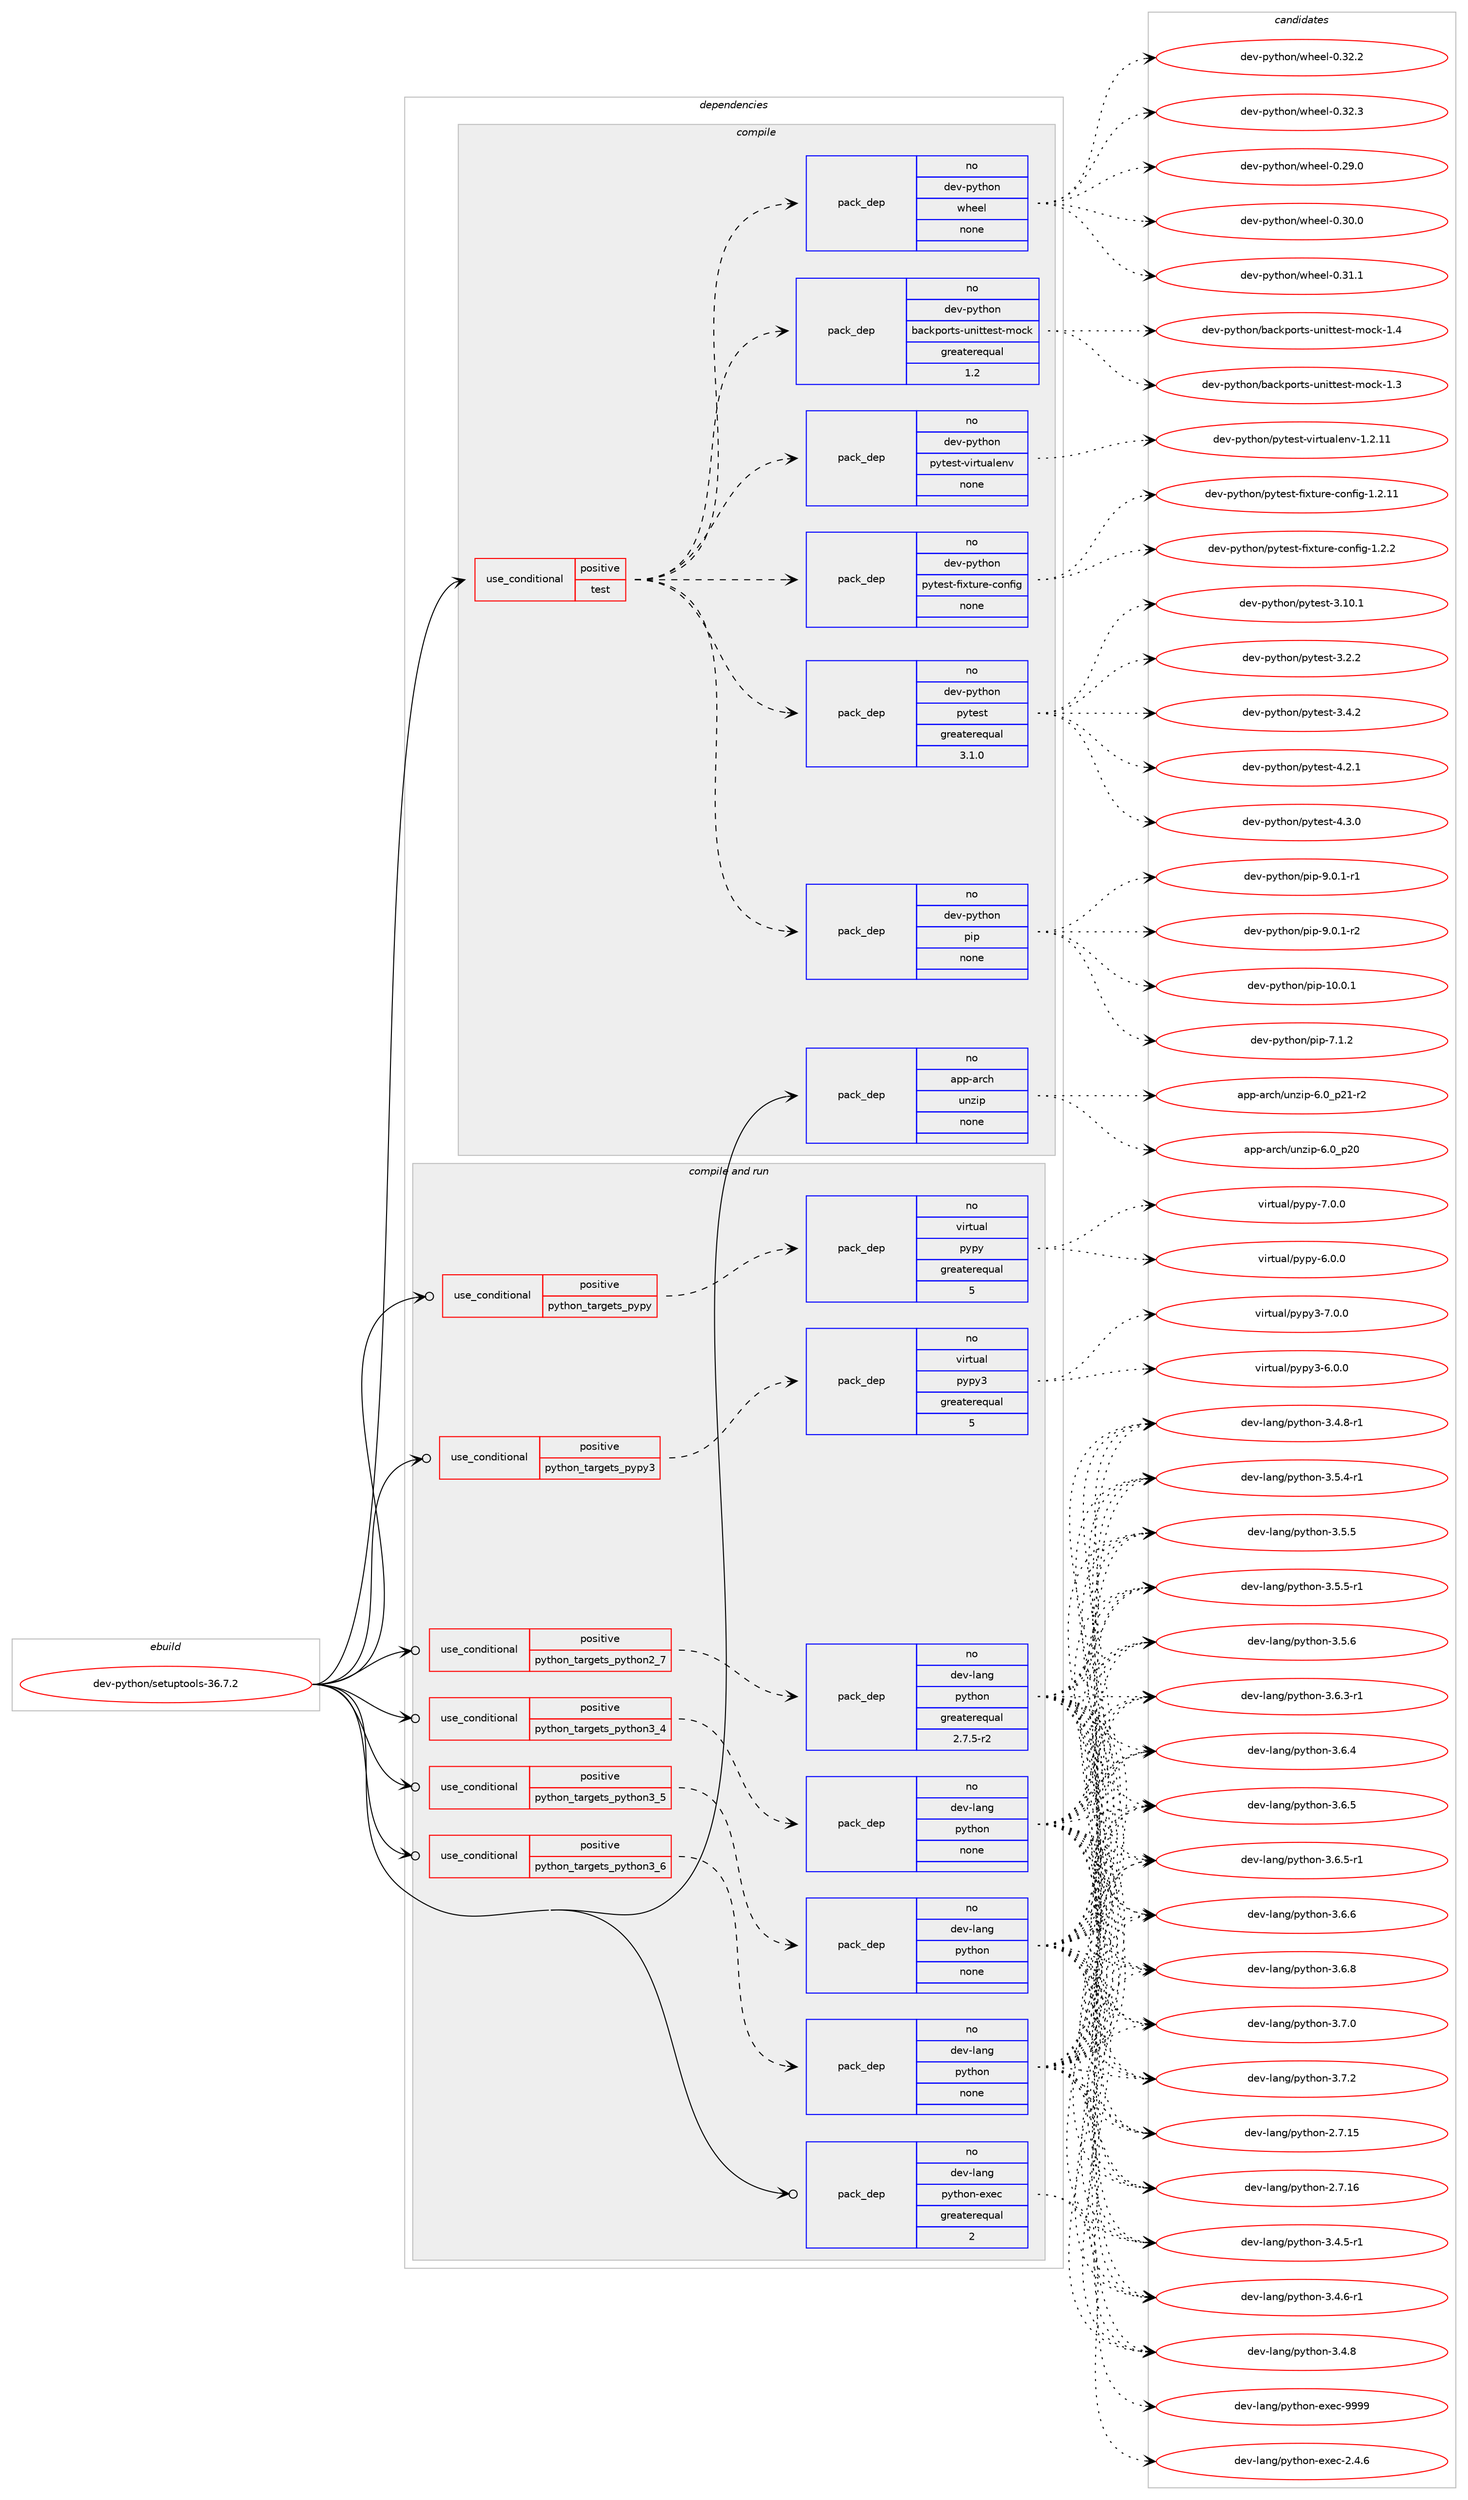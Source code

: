 digraph prolog {

# *************
# Graph options
# *************

newrank=true;
concentrate=true;
compound=true;
graph [rankdir=LR,fontname=Helvetica,fontsize=10,ranksep=1.5];#, ranksep=2.5, nodesep=0.2];
edge  [arrowhead=vee];
node  [fontname=Helvetica,fontsize=10];

# **********
# The ebuild
# **********

subgraph cluster_leftcol {
color=gray;
rank=same;
label=<<i>ebuild</i>>;
id [label="dev-python/setuptools-36.7.2", color=red, width=4, href="../dev-python/setuptools-36.7.2.svg"];
}

# ****************
# The dependencies
# ****************

subgraph cluster_midcol {
color=gray;
label=<<i>dependencies</i>>;
subgraph cluster_compile {
fillcolor="#eeeeee";
style=filled;
label=<<i>compile</i>>;
subgraph cond384427 {
dependency1440724 [label=<<TABLE BORDER="0" CELLBORDER="1" CELLSPACING="0" CELLPADDING="4"><TR><TD ROWSPAN="3" CELLPADDING="10">use_conditional</TD></TR><TR><TD>positive</TD></TR><TR><TD>test</TD></TR></TABLE>>, shape=none, color=red];
subgraph pack1032935 {
dependency1440725 [label=<<TABLE BORDER="0" CELLBORDER="1" CELLSPACING="0" CELLPADDING="4" WIDTH="220"><TR><TD ROWSPAN="6" CELLPADDING="30">pack_dep</TD></TR><TR><TD WIDTH="110">no</TD></TR><TR><TD>dev-python</TD></TR><TR><TD>pip</TD></TR><TR><TD>none</TD></TR><TR><TD></TD></TR></TABLE>>, shape=none, color=blue];
}
dependency1440724:e -> dependency1440725:w [weight=20,style="dashed",arrowhead="vee"];
subgraph pack1032936 {
dependency1440726 [label=<<TABLE BORDER="0" CELLBORDER="1" CELLSPACING="0" CELLPADDING="4" WIDTH="220"><TR><TD ROWSPAN="6" CELLPADDING="30">pack_dep</TD></TR><TR><TD WIDTH="110">no</TD></TR><TR><TD>dev-python</TD></TR><TR><TD>pytest</TD></TR><TR><TD>greaterequal</TD></TR><TR><TD>3.1.0</TD></TR></TABLE>>, shape=none, color=blue];
}
dependency1440724:e -> dependency1440726:w [weight=20,style="dashed",arrowhead="vee"];
subgraph pack1032937 {
dependency1440727 [label=<<TABLE BORDER="0" CELLBORDER="1" CELLSPACING="0" CELLPADDING="4" WIDTH="220"><TR><TD ROWSPAN="6" CELLPADDING="30">pack_dep</TD></TR><TR><TD WIDTH="110">no</TD></TR><TR><TD>dev-python</TD></TR><TR><TD>pytest-fixture-config</TD></TR><TR><TD>none</TD></TR><TR><TD></TD></TR></TABLE>>, shape=none, color=blue];
}
dependency1440724:e -> dependency1440727:w [weight=20,style="dashed",arrowhead="vee"];
subgraph pack1032938 {
dependency1440728 [label=<<TABLE BORDER="0" CELLBORDER="1" CELLSPACING="0" CELLPADDING="4" WIDTH="220"><TR><TD ROWSPAN="6" CELLPADDING="30">pack_dep</TD></TR><TR><TD WIDTH="110">no</TD></TR><TR><TD>dev-python</TD></TR><TR><TD>pytest-virtualenv</TD></TR><TR><TD>none</TD></TR><TR><TD></TD></TR></TABLE>>, shape=none, color=blue];
}
dependency1440724:e -> dependency1440728:w [weight=20,style="dashed",arrowhead="vee"];
subgraph pack1032939 {
dependency1440729 [label=<<TABLE BORDER="0" CELLBORDER="1" CELLSPACING="0" CELLPADDING="4" WIDTH="220"><TR><TD ROWSPAN="6" CELLPADDING="30">pack_dep</TD></TR><TR><TD WIDTH="110">no</TD></TR><TR><TD>dev-python</TD></TR><TR><TD>backports-unittest-mock</TD></TR><TR><TD>greaterequal</TD></TR><TR><TD>1.2</TD></TR></TABLE>>, shape=none, color=blue];
}
dependency1440724:e -> dependency1440729:w [weight=20,style="dashed",arrowhead="vee"];
subgraph pack1032940 {
dependency1440730 [label=<<TABLE BORDER="0" CELLBORDER="1" CELLSPACING="0" CELLPADDING="4" WIDTH="220"><TR><TD ROWSPAN="6" CELLPADDING="30">pack_dep</TD></TR><TR><TD WIDTH="110">no</TD></TR><TR><TD>dev-python</TD></TR><TR><TD>wheel</TD></TR><TR><TD>none</TD></TR><TR><TD></TD></TR></TABLE>>, shape=none, color=blue];
}
dependency1440724:e -> dependency1440730:w [weight=20,style="dashed",arrowhead="vee"];
}
id:e -> dependency1440724:w [weight=20,style="solid",arrowhead="vee"];
subgraph pack1032941 {
dependency1440731 [label=<<TABLE BORDER="0" CELLBORDER="1" CELLSPACING="0" CELLPADDING="4" WIDTH="220"><TR><TD ROWSPAN="6" CELLPADDING="30">pack_dep</TD></TR><TR><TD WIDTH="110">no</TD></TR><TR><TD>app-arch</TD></TR><TR><TD>unzip</TD></TR><TR><TD>none</TD></TR><TR><TD></TD></TR></TABLE>>, shape=none, color=blue];
}
id:e -> dependency1440731:w [weight=20,style="solid",arrowhead="vee"];
}
subgraph cluster_compileandrun {
fillcolor="#eeeeee";
style=filled;
label=<<i>compile and run</i>>;
subgraph cond384428 {
dependency1440732 [label=<<TABLE BORDER="0" CELLBORDER="1" CELLSPACING="0" CELLPADDING="4"><TR><TD ROWSPAN="3" CELLPADDING="10">use_conditional</TD></TR><TR><TD>positive</TD></TR><TR><TD>python_targets_pypy</TD></TR></TABLE>>, shape=none, color=red];
subgraph pack1032942 {
dependency1440733 [label=<<TABLE BORDER="0" CELLBORDER="1" CELLSPACING="0" CELLPADDING="4" WIDTH="220"><TR><TD ROWSPAN="6" CELLPADDING="30">pack_dep</TD></TR><TR><TD WIDTH="110">no</TD></TR><TR><TD>virtual</TD></TR><TR><TD>pypy</TD></TR><TR><TD>greaterequal</TD></TR><TR><TD>5</TD></TR></TABLE>>, shape=none, color=blue];
}
dependency1440732:e -> dependency1440733:w [weight=20,style="dashed",arrowhead="vee"];
}
id:e -> dependency1440732:w [weight=20,style="solid",arrowhead="odotvee"];
subgraph cond384429 {
dependency1440734 [label=<<TABLE BORDER="0" CELLBORDER="1" CELLSPACING="0" CELLPADDING="4"><TR><TD ROWSPAN="3" CELLPADDING="10">use_conditional</TD></TR><TR><TD>positive</TD></TR><TR><TD>python_targets_pypy3</TD></TR></TABLE>>, shape=none, color=red];
subgraph pack1032943 {
dependency1440735 [label=<<TABLE BORDER="0" CELLBORDER="1" CELLSPACING="0" CELLPADDING="4" WIDTH="220"><TR><TD ROWSPAN="6" CELLPADDING="30">pack_dep</TD></TR><TR><TD WIDTH="110">no</TD></TR><TR><TD>virtual</TD></TR><TR><TD>pypy3</TD></TR><TR><TD>greaterequal</TD></TR><TR><TD>5</TD></TR></TABLE>>, shape=none, color=blue];
}
dependency1440734:e -> dependency1440735:w [weight=20,style="dashed",arrowhead="vee"];
}
id:e -> dependency1440734:w [weight=20,style="solid",arrowhead="odotvee"];
subgraph cond384430 {
dependency1440736 [label=<<TABLE BORDER="0" CELLBORDER="1" CELLSPACING="0" CELLPADDING="4"><TR><TD ROWSPAN="3" CELLPADDING="10">use_conditional</TD></TR><TR><TD>positive</TD></TR><TR><TD>python_targets_python2_7</TD></TR></TABLE>>, shape=none, color=red];
subgraph pack1032944 {
dependency1440737 [label=<<TABLE BORDER="0" CELLBORDER="1" CELLSPACING="0" CELLPADDING="4" WIDTH="220"><TR><TD ROWSPAN="6" CELLPADDING="30">pack_dep</TD></TR><TR><TD WIDTH="110">no</TD></TR><TR><TD>dev-lang</TD></TR><TR><TD>python</TD></TR><TR><TD>greaterequal</TD></TR><TR><TD>2.7.5-r2</TD></TR></TABLE>>, shape=none, color=blue];
}
dependency1440736:e -> dependency1440737:w [weight=20,style="dashed",arrowhead="vee"];
}
id:e -> dependency1440736:w [weight=20,style="solid",arrowhead="odotvee"];
subgraph cond384431 {
dependency1440738 [label=<<TABLE BORDER="0" CELLBORDER="1" CELLSPACING="0" CELLPADDING="4"><TR><TD ROWSPAN="3" CELLPADDING="10">use_conditional</TD></TR><TR><TD>positive</TD></TR><TR><TD>python_targets_python3_4</TD></TR></TABLE>>, shape=none, color=red];
subgraph pack1032945 {
dependency1440739 [label=<<TABLE BORDER="0" CELLBORDER="1" CELLSPACING="0" CELLPADDING="4" WIDTH="220"><TR><TD ROWSPAN="6" CELLPADDING="30">pack_dep</TD></TR><TR><TD WIDTH="110">no</TD></TR><TR><TD>dev-lang</TD></TR><TR><TD>python</TD></TR><TR><TD>none</TD></TR><TR><TD></TD></TR></TABLE>>, shape=none, color=blue];
}
dependency1440738:e -> dependency1440739:w [weight=20,style="dashed",arrowhead="vee"];
}
id:e -> dependency1440738:w [weight=20,style="solid",arrowhead="odotvee"];
subgraph cond384432 {
dependency1440740 [label=<<TABLE BORDER="0" CELLBORDER="1" CELLSPACING="0" CELLPADDING="4"><TR><TD ROWSPAN="3" CELLPADDING="10">use_conditional</TD></TR><TR><TD>positive</TD></TR><TR><TD>python_targets_python3_5</TD></TR></TABLE>>, shape=none, color=red];
subgraph pack1032946 {
dependency1440741 [label=<<TABLE BORDER="0" CELLBORDER="1" CELLSPACING="0" CELLPADDING="4" WIDTH="220"><TR><TD ROWSPAN="6" CELLPADDING="30">pack_dep</TD></TR><TR><TD WIDTH="110">no</TD></TR><TR><TD>dev-lang</TD></TR><TR><TD>python</TD></TR><TR><TD>none</TD></TR><TR><TD></TD></TR></TABLE>>, shape=none, color=blue];
}
dependency1440740:e -> dependency1440741:w [weight=20,style="dashed",arrowhead="vee"];
}
id:e -> dependency1440740:w [weight=20,style="solid",arrowhead="odotvee"];
subgraph cond384433 {
dependency1440742 [label=<<TABLE BORDER="0" CELLBORDER="1" CELLSPACING="0" CELLPADDING="4"><TR><TD ROWSPAN="3" CELLPADDING="10">use_conditional</TD></TR><TR><TD>positive</TD></TR><TR><TD>python_targets_python3_6</TD></TR></TABLE>>, shape=none, color=red];
subgraph pack1032947 {
dependency1440743 [label=<<TABLE BORDER="0" CELLBORDER="1" CELLSPACING="0" CELLPADDING="4" WIDTH="220"><TR><TD ROWSPAN="6" CELLPADDING="30">pack_dep</TD></TR><TR><TD WIDTH="110">no</TD></TR><TR><TD>dev-lang</TD></TR><TR><TD>python</TD></TR><TR><TD>none</TD></TR><TR><TD></TD></TR></TABLE>>, shape=none, color=blue];
}
dependency1440742:e -> dependency1440743:w [weight=20,style="dashed",arrowhead="vee"];
}
id:e -> dependency1440742:w [weight=20,style="solid",arrowhead="odotvee"];
subgraph pack1032948 {
dependency1440744 [label=<<TABLE BORDER="0" CELLBORDER="1" CELLSPACING="0" CELLPADDING="4" WIDTH="220"><TR><TD ROWSPAN="6" CELLPADDING="30">pack_dep</TD></TR><TR><TD WIDTH="110">no</TD></TR><TR><TD>dev-lang</TD></TR><TR><TD>python-exec</TD></TR><TR><TD>greaterequal</TD></TR><TR><TD>2</TD></TR></TABLE>>, shape=none, color=blue];
}
id:e -> dependency1440744:w [weight=20,style="solid",arrowhead="odotvee"];
}
subgraph cluster_run {
fillcolor="#eeeeee";
style=filled;
label=<<i>run</i>>;
}
}

# **************
# The candidates
# **************

subgraph cluster_choices {
rank=same;
color=gray;
label=<<i>candidates</i>>;

subgraph choice1032935 {
color=black;
nodesep=1;
choice100101118451121211161041111104711210511245494846484649 [label="dev-python/pip-10.0.1", color=red, width=4,href="../dev-python/pip-10.0.1.svg"];
choice1001011184511212111610411111047112105112455546494650 [label="dev-python/pip-7.1.2", color=red, width=4,href="../dev-python/pip-7.1.2.svg"];
choice10010111845112121116104111110471121051124557464846494511449 [label="dev-python/pip-9.0.1-r1", color=red, width=4,href="../dev-python/pip-9.0.1-r1.svg"];
choice10010111845112121116104111110471121051124557464846494511450 [label="dev-python/pip-9.0.1-r2", color=red, width=4,href="../dev-python/pip-9.0.1-r2.svg"];
dependency1440725:e -> choice100101118451121211161041111104711210511245494846484649:w [style=dotted,weight="100"];
dependency1440725:e -> choice1001011184511212111610411111047112105112455546494650:w [style=dotted,weight="100"];
dependency1440725:e -> choice10010111845112121116104111110471121051124557464846494511449:w [style=dotted,weight="100"];
dependency1440725:e -> choice10010111845112121116104111110471121051124557464846494511450:w [style=dotted,weight="100"];
}
subgraph choice1032936 {
color=black;
nodesep=1;
choice100101118451121211161041111104711212111610111511645514649484649 [label="dev-python/pytest-3.10.1", color=red, width=4,href="../dev-python/pytest-3.10.1.svg"];
choice1001011184511212111610411111047112121116101115116455146504650 [label="dev-python/pytest-3.2.2", color=red, width=4,href="../dev-python/pytest-3.2.2.svg"];
choice1001011184511212111610411111047112121116101115116455146524650 [label="dev-python/pytest-3.4.2", color=red, width=4,href="../dev-python/pytest-3.4.2.svg"];
choice1001011184511212111610411111047112121116101115116455246504649 [label="dev-python/pytest-4.2.1", color=red, width=4,href="../dev-python/pytest-4.2.1.svg"];
choice1001011184511212111610411111047112121116101115116455246514648 [label="dev-python/pytest-4.3.0", color=red, width=4,href="../dev-python/pytest-4.3.0.svg"];
dependency1440726:e -> choice100101118451121211161041111104711212111610111511645514649484649:w [style=dotted,weight="100"];
dependency1440726:e -> choice1001011184511212111610411111047112121116101115116455146504650:w [style=dotted,weight="100"];
dependency1440726:e -> choice1001011184511212111610411111047112121116101115116455146524650:w [style=dotted,weight="100"];
dependency1440726:e -> choice1001011184511212111610411111047112121116101115116455246504649:w [style=dotted,weight="100"];
dependency1440726:e -> choice1001011184511212111610411111047112121116101115116455246514648:w [style=dotted,weight="100"];
}
subgraph choice1032937 {
color=black;
nodesep=1;
choice100101118451121211161041111104711212111610111511645102105120116117114101459911111010210510345494650464949 [label="dev-python/pytest-fixture-config-1.2.11", color=red, width=4,href="../dev-python/pytest-fixture-config-1.2.11.svg"];
choice1001011184511212111610411111047112121116101115116451021051201161171141014599111110102105103454946504650 [label="dev-python/pytest-fixture-config-1.2.2", color=red, width=4,href="../dev-python/pytest-fixture-config-1.2.2.svg"];
dependency1440727:e -> choice100101118451121211161041111104711212111610111511645102105120116117114101459911111010210510345494650464949:w [style=dotted,weight="100"];
dependency1440727:e -> choice1001011184511212111610411111047112121116101115116451021051201161171141014599111110102105103454946504650:w [style=dotted,weight="100"];
}
subgraph choice1032938 {
color=black;
nodesep=1;
choice1001011184511212111610411111047112121116101115116451181051141161179710810111011845494650464949 [label="dev-python/pytest-virtualenv-1.2.11", color=red, width=4,href="../dev-python/pytest-virtualenv-1.2.11.svg"];
dependency1440728:e -> choice1001011184511212111610411111047112121116101115116451181051141161179710810111011845494650464949:w [style=dotted,weight="100"];
}
subgraph choice1032939 {
color=black;
nodesep=1;
choice100101118451121211161041111104798979910711211111411611545117110105116116101115116451091119910745494651 [label="dev-python/backports-unittest-mock-1.3", color=red, width=4,href="../dev-python/backports-unittest-mock-1.3.svg"];
choice100101118451121211161041111104798979910711211111411611545117110105116116101115116451091119910745494652 [label="dev-python/backports-unittest-mock-1.4", color=red, width=4,href="../dev-python/backports-unittest-mock-1.4.svg"];
dependency1440729:e -> choice100101118451121211161041111104798979910711211111411611545117110105116116101115116451091119910745494651:w [style=dotted,weight="100"];
dependency1440729:e -> choice100101118451121211161041111104798979910711211111411611545117110105116116101115116451091119910745494652:w [style=dotted,weight="100"];
}
subgraph choice1032940 {
color=black;
nodesep=1;
choice100101118451121211161041111104711910410110110845484650574648 [label="dev-python/wheel-0.29.0", color=red, width=4,href="../dev-python/wheel-0.29.0.svg"];
choice100101118451121211161041111104711910410110110845484651484648 [label="dev-python/wheel-0.30.0", color=red, width=4,href="../dev-python/wheel-0.30.0.svg"];
choice100101118451121211161041111104711910410110110845484651494649 [label="dev-python/wheel-0.31.1", color=red, width=4,href="../dev-python/wheel-0.31.1.svg"];
choice100101118451121211161041111104711910410110110845484651504650 [label="dev-python/wheel-0.32.2", color=red, width=4,href="../dev-python/wheel-0.32.2.svg"];
choice100101118451121211161041111104711910410110110845484651504651 [label="dev-python/wheel-0.32.3", color=red, width=4,href="../dev-python/wheel-0.32.3.svg"];
dependency1440730:e -> choice100101118451121211161041111104711910410110110845484650574648:w [style=dotted,weight="100"];
dependency1440730:e -> choice100101118451121211161041111104711910410110110845484651484648:w [style=dotted,weight="100"];
dependency1440730:e -> choice100101118451121211161041111104711910410110110845484651494649:w [style=dotted,weight="100"];
dependency1440730:e -> choice100101118451121211161041111104711910410110110845484651504650:w [style=dotted,weight="100"];
dependency1440730:e -> choice100101118451121211161041111104711910410110110845484651504651:w [style=dotted,weight="100"];
}
subgraph choice1032941 {
color=black;
nodesep=1;
choice971121124597114991044711711012210511245544648951125048 [label="app-arch/unzip-6.0_p20", color=red, width=4,href="../app-arch/unzip-6.0_p20.svg"];
choice9711211245971149910447117110122105112455446489511250494511450 [label="app-arch/unzip-6.0_p21-r2", color=red, width=4,href="../app-arch/unzip-6.0_p21-r2.svg"];
dependency1440731:e -> choice971121124597114991044711711012210511245544648951125048:w [style=dotted,weight="100"];
dependency1440731:e -> choice9711211245971149910447117110122105112455446489511250494511450:w [style=dotted,weight="100"];
}
subgraph choice1032942 {
color=black;
nodesep=1;
choice1181051141161179710847112121112121455446484648 [label="virtual/pypy-6.0.0", color=red, width=4,href="../virtual/pypy-6.0.0.svg"];
choice1181051141161179710847112121112121455546484648 [label="virtual/pypy-7.0.0", color=red, width=4,href="../virtual/pypy-7.0.0.svg"];
dependency1440733:e -> choice1181051141161179710847112121112121455446484648:w [style=dotted,weight="100"];
dependency1440733:e -> choice1181051141161179710847112121112121455546484648:w [style=dotted,weight="100"];
}
subgraph choice1032943 {
color=black;
nodesep=1;
choice118105114116117971084711212111212151455446484648 [label="virtual/pypy3-6.0.0", color=red, width=4,href="../virtual/pypy3-6.0.0.svg"];
choice118105114116117971084711212111212151455546484648 [label="virtual/pypy3-7.0.0", color=red, width=4,href="../virtual/pypy3-7.0.0.svg"];
dependency1440735:e -> choice118105114116117971084711212111212151455446484648:w [style=dotted,weight="100"];
dependency1440735:e -> choice118105114116117971084711212111212151455546484648:w [style=dotted,weight="100"];
}
subgraph choice1032944 {
color=black;
nodesep=1;
choice10010111845108971101034711212111610411111045504655464953 [label="dev-lang/python-2.7.15", color=red, width=4,href="../dev-lang/python-2.7.15.svg"];
choice10010111845108971101034711212111610411111045504655464954 [label="dev-lang/python-2.7.16", color=red, width=4,href="../dev-lang/python-2.7.16.svg"];
choice1001011184510897110103471121211161041111104551465246534511449 [label="dev-lang/python-3.4.5-r1", color=red, width=4,href="../dev-lang/python-3.4.5-r1.svg"];
choice1001011184510897110103471121211161041111104551465246544511449 [label="dev-lang/python-3.4.6-r1", color=red, width=4,href="../dev-lang/python-3.4.6-r1.svg"];
choice100101118451089711010347112121116104111110455146524656 [label="dev-lang/python-3.4.8", color=red, width=4,href="../dev-lang/python-3.4.8.svg"];
choice1001011184510897110103471121211161041111104551465246564511449 [label="dev-lang/python-3.4.8-r1", color=red, width=4,href="../dev-lang/python-3.4.8-r1.svg"];
choice1001011184510897110103471121211161041111104551465346524511449 [label="dev-lang/python-3.5.4-r1", color=red, width=4,href="../dev-lang/python-3.5.4-r1.svg"];
choice100101118451089711010347112121116104111110455146534653 [label="dev-lang/python-3.5.5", color=red, width=4,href="../dev-lang/python-3.5.5.svg"];
choice1001011184510897110103471121211161041111104551465346534511449 [label="dev-lang/python-3.5.5-r1", color=red, width=4,href="../dev-lang/python-3.5.5-r1.svg"];
choice100101118451089711010347112121116104111110455146534654 [label="dev-lang/python-3.5.6", color=red, width=4,href="../dev-lang/python-3.5.6.svg"];
choice1001011184510897110103471121211161041111104551465446514511449 [label="dev-lang/python-3.6.3-r1", color=red, width=4,href="../dev-lang/python-3.6.3-r1.svg"];
choice100101118451089711010347112121116104111110455146544652 [label="dev-lang/python-3.6.4", color=red, width=4,href="../dev-lang/python-3.6.4.svg"];
choice100101118451089711010347112121116104111110455146544653 [label="dev-lang/python-3.6.5", color=red, width=4,href="../dev-lang/python-3.6.5.svg"];
choice1001011184510897110103471121211161041111104551465446534511449 [label="dev-lang/python-3.6.5-r1", color=red, width=4,href="../dev-lang/python-3.6.5-r1.svg"];
choice100101118451089711010347112121116104111110455146544654 [label="dev-lang/python-3.6.6", color=red, width=4,href="../dev-lang/python-3.6.6.svg"];
choice100101118451089711010347112121116104111110455146544656 [label="dev-lang/python-3.6.8", color=red, width=4,href="../dev-lang/python-3.6.8.svg"];
choice100101118451089711010347112121116104111110455146554648 [label="dev-lang/python-3.7.0", color=red, width=4,href="../dev-lang/python-3.7.0.svg"];
choice100101118451089711010347112121116104111110455146554650 [label="dev-lang/python-3.7.2", color=red, width=4,href="../dev-lang/python-3.7.2.svg"];
dependency1440737:e -> choice10010111845108971101034711212111610411111045504655464953:w [style=dotted,weight="100"];
dependency1440737:e -> choice10010111845108971101034711212111610411111045504655464954:w [style=dotted,weight="100"];
dependency1440737:e -> choice1001011184510897110103471121211161041111104551465246534511449:w [style=dotted,weight="100"];
dependency1440737:e -> choice1001011184510897110103471121211161041111104551465246544511449:w [style=dotted,weight="100"];
dependency1440737:e -> choice100101118451089711010347112121116104111110455146524656:w [style=dotted,weight="100"];
dependency1440737:e -> choice1001011184510897110103471121211161041111104551465246564511449:w [style=dotted,weight="100"];
dependency1440737:e -> choice1001011184510897110103471121211161041111104551465346524511449:w [style=dotted,weight="100"];
dependency1440737:e -> choice100101118451089711010347112121116104111110455146534653:w [style=dotted,weight="100"];
dependency1440737:e -> choice1001011184510897110103471121211161041111104551465346534511449:w [style=dotted,weight="100"];
dependency1440737:e -> choice100101118451089711010347112121116104111110455146534654:w [style=dotted,weight="100"];
dependency1440737:e -> choice1001011184510897110103471121211161041111104551465446514511449:w [style=dotted,weight="100"];
dependency1440737:e -> choice100101118451089711010347112121116104111110455146544652:w [style=dotted,weight="100"];
dependency1440737:e -> choice100101118451089711010347112121116104111110455146544653:w [style=dotted,weight="100"];
dependency1440737:e -> choice1001011184510897110103471121211161041111104551465446534511449:w [style=dotted,weight="100"];
dependency1440737:e -> choice100101118451089711010347112121116104111110455146544654:w [style=dotted,weight="100"];
dependency1440737:e -> choice100101118451089711010347112121116104111110455146544656:w [style=dotted,weight="100"];
dependency1440737:e -> choice100101118451089711010347112121116104111110455146554648:w [style=dotted,weight="100"];
dependency1440737:e -> choice100101118451089711010347112121116104111110455146554650:w [style=dotted,weight="100"];
}
subgraph choice1032945 {
color=black;
nodesep=1;
choice10010111845108971101034711212111610411111045504655464953 [label="dev-lang/python-2.7.15", color=red, width=4,href="../dev-lang/python-2.7.15.svg"];
choice10010111845108971101034711212111610411111045504655464954 [label="dev-lang/python-2.7.16", color=red, width=4,href="../dev-lang/python-2.7.16.svg"];
choice1001011184510897110103471121211161041111104551465246534511449 [label="dev-lang/python-3.4.5-r1", color=red, width=4,href="../dev-lang/python-3.4.5-r1.svg"];
choice1001011184510897110103471121211161041111104551465246544511449 [label="dev-lang/python-3.4.6-r1", color=red, width=4,href="../dev-lang/python-3.4.6-r1.svg"];
choice100101118451089711010347112121116104111110455146524656 [label="dev-lang/python-3.4.8", color=red, width=4,href="../dev-lang/python-3.4.8.svg"];
choice1001011184510897110103471121211161041111104551465246564511449 [label="dev-lang/python-3.4.8-r1", color=red, width=4,href="../dev-lang/python-3.4.8-r1.svg"];
choice1001011184510897110103471121211161041111104551465346524511449 [label="dev-lang/python-3.5.4-r1", color=red, width=4,href="../dev-lang/python-3.5.4-r1.svg"];
choice100101118451089711010347112121116104111110455146534653 [label="dev-lang/python-3.5.5", color=red, width=4,href="../dev-lang/python-3.5.5.svg"];
choice1001011184510897110103471121211161041111104551465346534511449 [label="dev-lang/python-3.5.5-r1", color=red, width=4,href="../dev-lang/python-3.5.5-r1.svg"];
choice100101118451089711010347112121116104111110455146534654 [label="dev-lang/python-3.5.6", color=red, width=4,href="../dev-lang/python-3.5.6.svg"];
choice1001011184510897110103471121211161041111104551465446514511449 [label="dev-lang/python-3.6.3-r1", color=red, width=4,href="../dev-lang/python-3.6.3-r1.svg"];
choice100101118451089711010347112121116104111110455146544652 [label="dev-lang/python-3.6.4", color=red, width=4,href="../dev-lang/python-3.6.4.svg"];
choice100101118451089711010347112121116104111110455146544653 [label="dev-lang/python-3.6.5", color=red, width=4,href="../dev-lang/python-3.6.5.svg"];
choice1001011184510897110103471121211161041111104551465446534511449 [label="dev-lang/python-3.6.5-r1", color=red, width=4,href="../dev-lang/python-3.6.5-r1.svg"];
choice100101118451089711010347112121116104111110455146544654 [label="dev-lang/python-3.6.6", color=red, width=4,href="../dev-lang/python-3.6.6.svg"];
choice100101118451089711010347112121116104111110455146544656 [label="dev-lang/python-3.6.8", color=red, width=4,href="../dev-lang/python-3.6.8.svg"];
choice100101118451089711010347112121116104111110455146554648 [label="dev-lang/python-3.7.0", color=red, width=4,href="../dev-lang/python-3.7.0.svg"];
choice100101118451089711010347112121116104111110455146554650 [label="dev-lang/python-3.7.2", color=red, width=4,href="../dev-lang/python-3.7.2.svg"];
dependency1440739:e -> choice10010111845108971101034711212111610411111045504655464953:w [style=dotted,weight="100"];
dependency1440739:e -> choice10010111845108971101034711212111610411111045504655464954:w [style=dotted,weight="100"];
dependency1440739:e -> choice1001011184510897110103471121211161041111104551465246534511449:w [style=dotted,weight="100"];
dependency1440739:e -> choice1001011184510897110103471121211161041111104551465246544511449:w [style=dotted,weight="100"];
dependency1440739:e -> choice100101118451089711010347112121116104111110455146524656:w [style=dotted,weight="100"];
dependency1440739:e -> choice1001011184510897110103471121211161041111104551465246564511449:w [style=dotted,weight="100"];
dependency1440739:e -> choice1001011184510897110103471121211161041111104551465346524511449:w [style=dotted,weight="100"];
dependency1440739:e -> choice100101118451089711010347112121116104111110455146534653:w [style=dotted,weight="100"];
dependency1440739:e -> choice1001011184510897110103471121211161041111104551465346534511449:w [style=dotted,weight="100"];
dependency1440739:e -> choice100101118451089711010347112121116104111110455146534654:w [style=dotted,weight="100"];
dependency1440739:e -> choice1001011184510897110103471121211161041111104551465446514511449:w [style=dotted,weight="100"];
dependency1440739:e -> choice100101118451089711010347112121116104111110455146544652:w [style=dotted,weight="100"];
dependency1440739:e -> choice100101118451089711010347112121116104111110455146544653:w [style=dotted,weight="100"];
dependency1440739:e -> choice1001011184510897110103471121211161041111104551465446534511449:w [style=dotted,weight="100"];
dependency1440739:e -> choice100101118451089711010347112121116104111110455146544654:w [style=dotted,weight="100"];
dependency1440739:e -> choice100101118451089711010347112121116104111110455146544656:w [style=dotted,weight="100"];
dependency1440739:e -> choice100101118451089711010347112121116104111110455146554648:w [style=dotted,weight="100"];
dependency1440739:e -> choice100101118451089711010347112121116104111110455146554650:w [style=dotted,weight="100"];
}
subgraph choice1032946 {
color=black;
nodesep=1;
choice10010111845108971101034711212111610411111045504655464953 [label="dev-lang/python-2.7.15", color=red, width=4,href="../dev-lang/python-2.7.15.svg"];
choice10010111845108971101034711212111610411111045504655464954 [label="dev-lang/python-2.7.16", color=red, width=4,href="../dev-lang/python-2.7.16.svg"];
choice1001011184510897110103471121211161041111104551465246534511449 [label="dev-lang/python-3.4.5-r1", color=red, width=4,href="../dev-lang/python-3.4.5-r1.svg"];
choice1001011184510897110103471121211161041111104551465246544511449 [label="dev-lang/python-3.4.6-r1", color=red, width=4,href="../dev-lang/python-3.4.6-r1.svg"];
choice100101118451089711010347112121116104111110455146524656 [label="dev-lang/python-3.4.8", color=red, width=4,href="../dev-lang/python-3.4.8.svg"];
choice1001011184510897110103471121211161041111104551465246564511449 [label="dev-lang/python-3.4.8-r1", color=red, width=4,href="../dev-lang/python-3.4.8-r1.svg"];
choice1001011184510897110103471121211161041111104551465346524511449 [label="dev-lang/python-3.5.4-r1", color=red, width=4,href="../dev-lang/python-3.5.4-r1.svg"];
choice100101118451089711010347112121116104111110455146534653 [label="dev-lang/python-3.5.5", color=red, width=4,href="../dev-lang/python-3.5.5.svg"];
choice1001011184510897110103471121211161041111104551465346534511449 [label="dev-lang/python-3.5.5-r1", color=red, width=4,href="../dev-lang/python-3.5.5-r1.svg"];
choice100101118451089711010347112121116104111110455146534654 [label="dev-lang/python-3.5.6", color=red, width=4,href="../dev-lang/python-3.5.6.svg"];
choice1001011184510897110103471121211161041111104551465446514511449 [label="dev-lang/python-3.6.3-r1", color=red, width=4,href="../dev-lang/python-3.6.3-r1.svg"];
choice100101118451089711010347112121116104111110455146544652 [label="dev-lang/python-3.6.4", color=red, width=4,href="../dev-lang/python-3.6.4.svg"];
choice100101118451089711010347112121116104111110455146544653 [label="dev-lang/python-3.6.5", color=red, width=4,href="../dev-lang/python-3.6.5.svg"];
choice1001011184510897110103471121211161041111104551465446534511449 [label="dev-lang/python-3.6.5-r1", color=red, width=4,href="../dev-lang/python-3.6.5-r1.svg"];
choice100101118451089711010347112121116104111110455146544654 [label="dev-lang/python-3.6.6", color=red, width=4,href="../dev-lang/python-3.6.6.svg"];
choice100101118451089711010347112121116104111110455146544656 [label="dev-lang/python-3.6.8", color=red, width=4,href="../dev-lang/python-3.6.8.svg"];
choice100101118451089711010347112121116104111110455146554648 [label="dev-lang/python-3.7.0", color=red, width=4,href="../dev-lang/python-3.7.0.svg"];
choice100101118451089711010347112121116104111110455146554650 [label="dev-lang/python-3.7.2", color=red, width=4,href="../dev-lang/python-3.7.2.svg"];
dependency1440741:e -> choice10010111845108971101034711212111610411111045504655464953:w [style=dotted,weight="100"];
dependency1440741:e -> choice10010111845108971101034711212111610411111045504655464954:w [style=dotted,weight="100"];
dependency1440741:e -> choice1001011184510897110103471121211161041111104551465246534511449:w [style=dotted,weight="100"];
dependency1440741:e -> choice1001011184510897110103471121211161041111104551465246544511449:w [style=dotted,weight="100"];
dependency1440741:e -> choice100101118451089711010347112121116104111110455146524656:w [style=dotted,weight="100"];
dependency1440741:e -> choice1001011184510897110103471121211161041111104551465246564511449:w [style=dotted,weight="100"];
dependency1440741:e -> choice1001011184510897110103471121211161041111104551465346524511449:w [style=dotted,weight="100"];
dependency1440741:e -> choice100101118451089711010347112121116104111110455146534653:w [style=dotted,weight="100"];
dependency1440741:e -> choice1001011184510897110103471121211161041111104551465346534511449:w [style=dotted,weight="100"];
dependency1440741:e -> choice100101118451089711010347112121116104111110455146534654:w [style=dotted,weight="100"];
dependency1440741:e -> choice1001011184510897110103471121211161041111104551465446514511449:w [style=dotted,weight="100"];
dependency1440741:e -> choice100101118451089711010347112121116104111110455146544652:w [style=dotted,weight="100"];
dependency1440741:e -> choice100101118451089711010347112121116104111110455146544653:w [style=dotted,weight="100"];
dependency1440741:e -> choice1001011184510897110103471121211161041111104551465446534511449:w [style=dotted,weight="100"];
dependency1440741:e -> choice100101118451089711010347112121116104111110455146544654:w [style=dotted,weight="100"];
dependency1440741:e -> choice100101118451089711010347112121116104111110455146544656:w [style=dotted,weight="100"];
dependency1440741:e -> choice100101118451089711010347112121116104111110455146554648:w [style=dotted,weight="100"];
dependency1440741:e -> choice100101118451089711010347112121116104111110455146554650:w [style=dotted,weight="100"];
}
subgraph choice1032947 {
color=black;
nodesep=1;
choice10010111845108971101034711212111610411111045504655464953 [label="dev-lang/python-2.7.15", color=red, width=4,href="../dev-lang/python-2.7.15.svg"];
choice10010111845108971101034711212111610411111045504655464954 [label="dev-lang/python-2.7.16", color=red, width=4,href="../dev-lang/python-2.7.16.svg"];
choice1001011184510897110103471121211161041111104551465246534511449 [label="dev-lang/python-3.4.5-r1", color=red, width=4,href="../dev-lang/python-3.4.5-r1.svg"];
choice1001011184510897110103471121211161041111104551465246544511449 [label="dev-lang/python-3.4.6-r1", color=red, width=4,href="../dev-lang/python-3.4.6-r1.svg"];
choice100101118451089711010347112121116104111110455146524656 [label="dev-lang/python-3.4.8", color=red, width=4,href="../dev-lang/python-3.4.8.svg"];
choice1001011184510897110103471121211161041111104551465246564511449 [label="dev-lang/python-3.4.8-r1", color=red, width=4,href="../dev-lang/python-3.4.8-r1.svg"];
choice1001011184510897110103471121211161041111104551465346524511449 [label="dev-lang/python-3.5.4-r1", color=red, width=4,href="../dev-lang/python-3.5.4-r1.svg"];
choice100101118451089711010347112121116104111110455146534653 [label="dev-lang/python-3.5.5", color=red, width=4,href="../dev-lang/python-3.5.5.svg"];
choice1001011184510897110103471121211161041111104551465346534511449 [label="dev-lang/python-3.5.5-r1", color=red, width=4,href="../dev-lang/python-3.5.5-r1.svg"];
choice100101118451089711010347112121116104111110455146534654 [label="dev-lang/python-3.5.6", color=red, width=4,href="../dev-lang/python-3.5.6.svg"];
choice1001011184510897110103471121211161041111104551465446514511449 [label="dev-lang/python-3.6.3-r1", color=red, width=4,href="../dev-lang/python-3.6.3-r1.svg"];
choice100101118451089711010347112121116104111110455146544652 [label="dev-lang/python-3.6.4", color=red, width=4,href="../dev-lang/python-3.6.4.svg"];
choice100101118451089711010347112121116104111110455146544653 [label="dev-lang/python-3.6.5", color=red, width=4,href="../dev-lang/python-3.6.5.svg"];
choice1001011184510897110103471121211161041111104551465446534511449 [label="dev-lang/python-3.6.5-r1", color=red, width=4,href="../dev-lang/python-3.6.5-r1.svg"];
choice100101118451089711010347112121116104111110455146544654 [label="dev-lang/python-3.6.6", color=red, width=4,href="../dev-lang/python-3.6.6.svg"];
choice100101118451089711010347112121116104111110455146544656 [label="dev-lang/python-3.6.8", color=red, width=4,href="../dev-lang/python-3.6.8.svg"];
choice100101118451089711010347112121116104111110455146554648 [label="dev-lang/python-3.7.0", color=red, width=4,href="../dev-lang/python-3.7.0.svg"];
choice100101118451089711010347112121116104111110455146554650 [label="dev-lang/python-3.7.2", color=red, width=4,href="../dev-lang/python-3.7.2.svg"];
dependency1440743:e -> choice10010111845108971101034711212111610411111045504655464953:w [style=dotted,weight="100"];
dependency1440743:e -> choice10010111845108971101034711212111610411111045504655464954:w [style=dotted,weight="100"];
dependency1440743:e -> choice1001011184510897110103471121211161041111104551465246534511449:w [style=dotted,weight="100"];
dependency1440743:e -> choice1001011184510897110103471121211161041111104551465246544511449:w [style=dotted,weight="100"];
dependency1440743:e -> choice100101118451089711010347112121116104111110455146524656:w [style=dotted,weight="100"];
dependency1440743:e -> choice1001011184510897110103471121211161041111104551465246564511449:w [style=dotted,weight="100"];
dependency1440743:e -> choice1001011184510897110103471121211161041111104551465346524511449:w [style=dotted,weight="100"];
dependency1440743:e -> choice100101118451089711010347112121116104111110455146534653:w [style=dotted,weight="100"];
dependency1440743:e -> choice1001011184510897110103471121211161041111104551465346534511449:w [style=dotted,weight="100"];
dependency1440743:e -> choice100101118451089711010347112121116104111110455146534654:w [style=dotted,weight="100"];
dependency1440743:e -> choice1001011184510897110103471121211161041111104551465446514511449:w [style=dotted,weight="100"];
dependency1440743:e -> choice100101118451089711010347112121116104111110455146544652:w [style=dotted,weight="100"];
dependency1440743:e -> choice100101118451089711010347112121116104111110455146544653:w [style=dotted,weight="100"];
dependency1440743:e -> choice1001011184510897110103471121211161041111104551465446534511449:w [style=dotted,weight="100"];
dependency1440743:e -> choice100101118451089711010347112121116104111110455146544654:w [style=dotted,weight="100"];
dependency1440743:e -> choice100101118451089711010347112121116104111110455146544656:w [style=dotted,weight="100"];
dependency1440743:e -> choice100101118451089711010347112121116104111110455146554648:w [style=dotted,weight="100"];
dependency1440743:e -> choice100101118451089711010347112121116104111110455146554650:w [style=dotted,weight="100"];
}
subgraph choice1032948 {
color=black;
nodesep=1;
choice1001011184510897110103471121211161041111104510112010199455046524654 [label="dev-lang/python-exec-2.4.6", color=red, width=4,href="../dev-lang/python-exec-2.4.6.svg"];
choice10010111845108971101034711212111610411111045101120101994557575757 [label="dev-lang/python-exec-9999", color=red, width=4,href="../dev-lang/python-exec-9999.svg"];
dependency1440744:e -> choice1001011184510897110103471121211161041111104510112010199455046524654:w [style=dotted,weight="100"];
dependency1440744:e -> choice10010111845108971101034711212111610411111045101120101994557575757:w [style=dotted,weight="100"];
}
}

}
